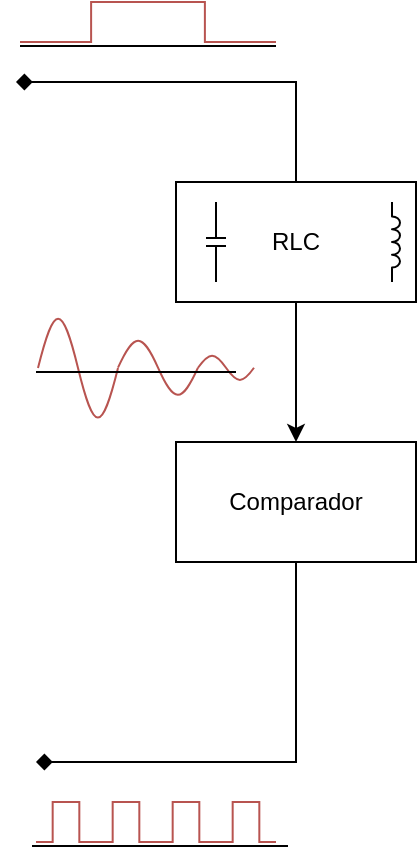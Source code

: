 <mxfile version="15.7.0" type="github">
  <diagram id="hqGkgfw6MOZt2o8de5VF" name="Page-1">
    <mxGraphModel dx="629" dy="839" grid="1" gridSize="10" guides="1" tooltips="1" connect="1" arrows="1" fold="1" page="1" pageScale="1" pageWidth="827" pageHeight="1169" math="0" shadow="0">
      <root>
        <mxCell id="0" />
        <mxCell id="1" parent="0" />
        <mxCell id="81V3bFYnpVTNeKnOiC7m-6" style="edgeStyle=orthogonalEdgeStyle;rounded=0;orthogonalLoop=1;jettySize=auto;html=1;" edge="1" parent="1" source="81V3bFYnpVTNeKnOiC7m-2" target="81V3bFYnpVTNeKnOiC7m-5">
          <mxGeometry relative="1" as="geometry" />
        </mxCell>
        <mxCell id="81V3bFYnpVTNeKnOiC7m-7" style="edgeStyle=orthogonalEdgeStyle;rounded=0;orthogonalLoop=1;jettySize=auto;html=1;endArrow=diamond;endFill=1;" edge="1" parent="1" source="81V3bFYnpVTNeKnOiC7m-2">
          <mxGeometry relative="1" as="geometry">
            <mxPoint x="430" y="120" as="targetPoint" />
            <Array as="points">
              <mxPoint x="570" y="120" />
            </Array>
          </mxGeometry>
        </mxCell>
        <mxCell id="81V3bFYnpVTNeKnOiC7m-2" value="&lt;div&gt;RLC&lt;/div&gt;" style="rounded=0;whiteSpace=wrap;html=1;" vertex="1" parent="1">
          <mxGeometry x="510" y="170" width="120" height="60" as="geometry" />
        </mxCell>
        <mxCell id="81V3bFYnpVTNeKnOiC7m-3" value="" style="pointerEvents=1;verticalLabelPosition=bottom;shadow=0;dashed=0;align=center;html=1;verticalAlign=top;shape=mxgraph.electrical.capacitors.capacitor_1;rotation=90;" vertex="1" parent="1">
          <mxGeometry x="510" y="195" width="40" height="10" as="geometry" />
        </mxCell>
        <mxCell id="81V3bFYnpVTNeKnOiC7m-4" value="" style="pointerEvents=1;verticalLabelPosition=bottom;shadow=0;dashed=0;align=center;html=1;verticalAlign=top;shape=mxgraph.electrical.inductors.inductor_3;rotation=90;" vertex="1" parent="1">
          <mxGeometry x="600" y="198" width="40" height="4" as="geometry" />
        </mxCell>
        <mxCell id="81V3bFYnpVTNeKnOiC7m-9" style="edgeStyle=orthogonalEdgeStyle;rounded=0;orthogonalLoop=1;jettySize=auto;html=1;endArrow=diamond;endFill=1;" edge="1" parent="1" source="81V3bFYnpVTNeKnOiC7m-5">
          <mxGeometry relative="1" as="geometry">
            <mxPoint x="440" y="460" as="targetPoint" />
            <Array as="points">
              <mxPoint x="570" y="460" />
              <mxPoint x="440" y="460" />
            </Array>
          </mxGeometry>
        </mxCell>
        <mxCell id="81V3bFYnpVTNeKnOiC7m-5" value="Comparador" style="rounded=0;whiteSpace=wrap;html=1;" vertex="1" parent="1">
          <mxGeometry x="510" y="300" width="120" height="60" as="geometry" />
        </mxCell>
        <mxCell id="81V3bFYnpVTNeKnOiC7m-16" value="" style="pointerEvents=1;verticalLabelPosition=bottom;shadow=0;dashed=0;align=center;html=1;verticalAlign=top;shape=mxgraph.electrical.waveforms.pulse_1;fillColor=#f8cecc;strokeColor=#b85450;" vertex="1" parent="1">
          <mxGeometry x="432" y="80" width="128" height="20" as="geometry" />
        </mxCell>
        <mxCell id="81V3bFYnpVTNeKnOiC7m-19" value="" style="pointerEvents=1;verticalLabelPosition=bottom;shadow=0;dashed=0;align=center;html=1;verticalAlign=top;shape=mxgraph.electrical.waveforms.sine_wave;fillColor=#f8cecc;strokeColor=#b85450;" vertex="1" parent="1">
          <mxGeometry x="441" y="230" width="40" height="66.18" as="geometry" />
        </mxCell>
        <mxCell id="81V3bFYnpVTNeKnOiC7m-20" value="" style="pointerEvents=1;verticalLabelPosition=bottom;shadow=0;dashed=0;align=center;html=1;verticalAlign=top;shape=mxgraph.electrical.waveforms.sine_wave;fillColor=#f8cecc;strokeColor=#b85450;" vertex="1" parent="1">
          <mxGeometry x="481" y="244.82" width="40" height="36.18" as="geometry" />
        </mxCell>
        <mxCell id="81V3bFYnpVTNeKnOiC7m-21" value="" style="pointerEvents=1;verticalLabelPosition=bottom;shadow=0;dashed=0;align=center;html=1;verticalAlign=top;shape=mxgraph.electrical.waveforms.sine_wave;fillColor=#f8cecc;strokeColor=#b85450;" vertex="1" parent="1">
          <mxGeometry x="521" y="254.82" width="28" height="16.18" as="geometry" />
        </mxCell>
        <mxCell id="81V3bFYnpVTNeKnOiC7m-22" value="" style="pointerEvents=1;verticalLabelPosition=bottom;shadow=0;dashed=0;align=center;html=1;verticalAlign=top;shape=mxgraph.electrical.waveforms.pulse_1;fillColor=#f8cecc;strokeColor=#b85450;" vertex="1" parent="1">
          <mxGeometry x="440" y="480" width="30" height="20" as="geometry" />
        </mxCell>
        <mxCell id="81V3bFYnpVTNeKnOiC7m-23" value="" style="pointerEvents=1;verticalLabelPosition=bottom;shadow=0;dashed=0;align=center;html=1;verticalAlign=top;shape=mxgraph.electrical.waveforms.pulse_1;fillColor=#f8cecc;strokeColor=#b85450;" vertex="1" parent="1">
          <mxGeometry x="470" y="480" width="30" height="20" as="geometry" />
        </mxCell>
        <mxCell id="81V3bFYnpVTNeKnOiC7m-24" value="" style="pointerEvents=1;verticalLabelPosition=bottom;shadow=0;dashed=0;align=center;html=1;verticalAlign=top;shape=mxgraph.electrical.waveforms.pulse_1;fillColor=#f8cecc;strokeColor=#b85450;" vertex="1" parent="1">
          <mxGeometry x="500" y="480" width="30" height="20" as="geometry" />
        </mxCell>
        <mxCell id="81V3bFYnpVTNeKnOiC7m-25" value="" style="pointerEvents=1;verticalLabelPosition=bottom;shadow=0;dashed=0;align=center;html=1;verticalAlign=top;shape=mxgraph.electrical.waveforms.pulse_1;fillColor=#f8cecc;strokeColor=#b85450;" vertex="1" parent="1">
          <mxGeometry x="530" y="480" width="30" height="20" as="geometry" />
        </mxCell>
        <mxCell id="81V3bFYnpVTNeKnOiC7m-31" value="" style="endArrow=none;html=1;strokeWidth=1;rounded=0;" edge="1" parent="1">
          <mxGeometry width="100" relative="1" as="geometry">
            <mxPoint x="440" y="265" as="sourcePoint" />
            <mxPoint x="540" y="265" as="targetPoint" />
          </mxGeometry>
        </mxCell>
        <mxCell id="81V3bFYnpVTNeKnOiC7m-32" value="" style="endArrow=none;html=1;strokeWidth=1;rounded=0;" edge="1" parent="1">
          <mxGeometry width="100" relative="1" as="geometry">
            <mxPoint x="432" y="102" as="sourcePoint" />
            <mxPoint x="560" y="102" as="targetPoint" />
          </mxGeometry>
        </mxCell>
        <mxCell id="81V3bFYnpVTNeKnOiC7m-33" value="" style="endArrow=none;html=1;strokeWidth=1;rounded=0;" edge="1" parent="1">
          <mxGeometry width="100" relative="1" as="geometry">
            <mxPoint x="438" y="502" as="sourcePoint" />
            <mxPoint x="566" y="502" as="targetPoint" />
          </mxGeometry>
        </mxCell>
      </root>
    </mxGraphModel>
  </diagram>
</mxfile>
